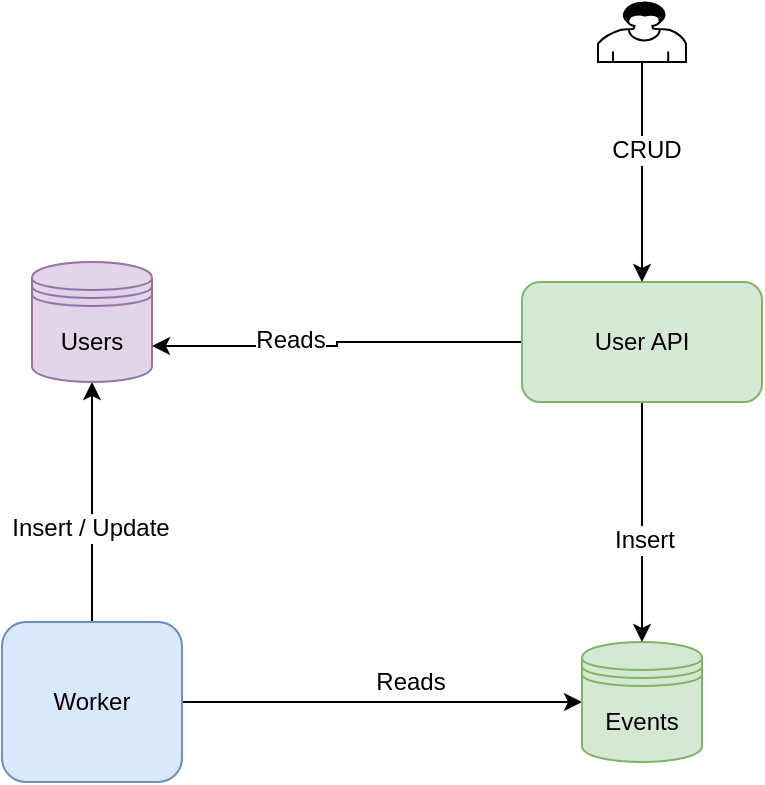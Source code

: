<mxfile version="12.9.5" type="device"><diagram id="EVafJYLX_W1POMshuQKn" name="Page-1"><mxGraphModel dx="1186" dy="801" grid="1" gridSize="10" guides="1" tooltips="1" connect="1" arrows="1" fold="1" page="1" pageScale="1" pageWidth="850" pageHeight="1100" math="0" shadow="0"><root><mxCell id="0"/><mxCell id="1" parent="0"/><mxCell id="baxes1yXLfhPt1XUoXd_-4" style="edgeStyle=orthogonalEdgeStyle;rounded=0;orthogonalLoop=1;jettySize=auto;html=1;entryX=0;entryY=0.5;entryDx=0;entryDy=0;" edge="1" parent="1" source="baxes1yXLfhPt1XUoXd_-1" target="baxes1yXLfhPt1XUoXd_-2"><mxGeometry relative="1" as="geometry"/></mxCell><mxCell id="baxes1yXLfhPt1XUoXd_-5" value="Reads" style="text;html=1;align=center;verticalAlign=middle;resizable=0;points=[];labelBackgroundColor=#ffffff;" vertex="1" connectable="0" parent="baxes1yXLfhPt1XUoXd_-4"><mxGeometry x="0.325" y="2" relative="1" as="geometry"><mxPoint x="-19" y="-8" as="offset"/></mxGeometry></mxCell><mxCell id="baxes1yXLfhPt1XUoXd_-8" style="edgeStyle=orthogonalEdgeStyle;rounded=0;orthogonalLoop=1;jettySize=auto;html=1;" edge="1" parent="1" source="baxes1yXLfhPt1XUoXd_-1" target="baxes1yXLfhPt1XUoXd_-3"><mxGeometry relative="1" as="geometry"/></mxCell><mxCell id="baxes1yXLfhPt1XUoXd_-9" value="Insert / Update" style="text;html=1;align=center;verticalAlign=middle;resizable=0;points=[];labelBackgroundColor=#ffffff;" vertex="1" connectable="0" parent="baxes1yXLfhPt1XUoXd_-8"><mxGeometry x="-0.217" y="1" relative="1" as="geometry"><mxPoint as="offset"/></mxGeometry></mxCell><mxCell id="baxes1yXLfhPt1XUoXd_-1" value="Worker" style="shape=ext;rounded=1;html=1;whiteSpace=wrap;fillColor=#dae8fc;strokeColor=#6c8ebf;" vertex="1" parent="1"><mxGeometry x="220" y="360" width="90" height="80" as="geometry"/></mxCell><mxCell id="baxes1yXLfhPt1XUoXd_-2" value="Events" style="shape=datastore;whiteSpace=wrap;html=1;fillColor=#d5e8d4;strokeColor=#82b366;" vertex="1" parent="1"><mxGeometry x="510" y="370" width="60" height="60" as="geometry"/></mxCell><mxCell id="baxes1yXLfhPt1XUoXd_-3" value="Users" style="shape=datastore;whiteSpace=wrap;html=1;fillColor=#e1d5e7;strokeColor=#9673a6;" vertex="1" parent="1"><mxGeometry x="235" y="180" width="60" height="60" as="geometry"/></mxCell><mxCell id="baxes1yXLfhPt1XUoXd_-11" style="edgeStyle=orthogonalEdgeStyle;rounded=0;orthogonalLoop=1;jettySize=auto;html=1;entryX=0.5;entryY=0;entryDx=0;entryDy=0;" edge="1" parent="1" source="baxes1yXLfhPt1XUoXd_-10" target="baxes1yXLfhPt1XUoXd_-2"><mxGeometry relative="1" as="geometry"/></mxCell><mxCell id="baxes1yXLfhPt1XUoXd_-12" value="Insert" style="text;html=1;align=center;verticalAlign=middle;resizable=0;points=[];labelBackgroundColor=#ffffff;" vertex="1" connectable="0" parent="baxes1yXLfhPt1XUoXd_-11"><mxGeometry x="0.154" y="1" relative="1" as="geometry"><mxPoint as="offset"/></mxGeometry></mxCell><mxCell id="baxes1yXLfhPt1XUoXd_-13" style="edgeStyle=orthogonalEdgeStyle;rounded=0;orthogonalLoop=1;jettySize=auto;html=1;exitX=0;exitY=0.5;exitDx=0;exitDy=0;entryX=1;entryY=0.7;entryDx=0;entryDy=0;" edge="1" parent="1" source="baxes1yXLfhPt1XUoXd_-10" target="baxes1yXLfhPt1XUoXd_-3"><mxGeometry relative="1" as="geometry"/></mxCell><mxCell id="baxes1yXLfhPt1XUoXd_-14" value="Reads" style="text;html=1;align=center;verticalAlign=middle;resizable=0;points=[];labelBackgroundColor=#ffffff;" vertex="1" connectable="0" parent="baxes1yXLfhPt1XUoXd_-13"><mxGeometry x="0.266" y="-3" relative="1" as="geometry"><mxPoint as="offset"/></mxGeometry></mxCell><mxCell id="baxes1yXLfhPt1XUoXd_-10" value="&lt;div&gt;User API&lt;/div&gt;" style="shape=ext;rounded=1;html=1;whiteSpace=wrap;fillColor=#d5e8d4;strokeColor=#82b366;" vertex="1" parent="1"><mxGeometry x="480" y="190" width="120" height="60" as="geometry"/></mxCell><mxCell id="baxes1yXLfhPt1XUoXd_-16" style="edgeStyle=orthogonalEdgeStyle;rounded=0;orthogonalLoop=1;jettySize=auto;html=1;" edge="1" parent="1" source="baxes1yXLfhPt1XUoXd_-15" target="baxes1yXLfhPt1XUoXd_-10"><mxGeometry relative="1" as="geometry"/></mxCell><mxCell id="baxes1yXLfhPt1XUoXd_-17" value="CRUD" style="text;html=1;align=center;verticalAlign=middle;resizable=0;points=[];labelBackgroundColor=#ffffff;" vertex="1" connectable="0" parent="baxes1yXLfhPt1XUoXd_-16"><mxGeometry x="-0.2" y="2" relative="1" as="geometry"><mxPoint as="offset"/></mxGeometry></mxCell><mxCell id="baxes1yXLfhPt1XUoXd_-15" value="" style="shape=mxgraph.bpmn.user_task;html=1;outlineConnect=0;" vertex="1" parent="1"><mxGeometry x="518" y="50" width="44" height="30" as="geometry"/></mxCell></root></mxGraphModel></diagram></mxfile>